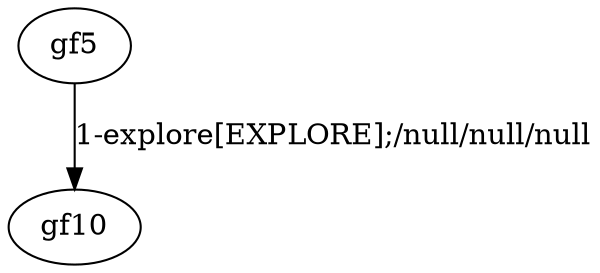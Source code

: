 # Total number of goals covered by this test: 1
# gf5 --> gf10

digraph g {
"gf5" -> "gf10" [label = "1-explore[EXPLORE];/null/null/null"];
}